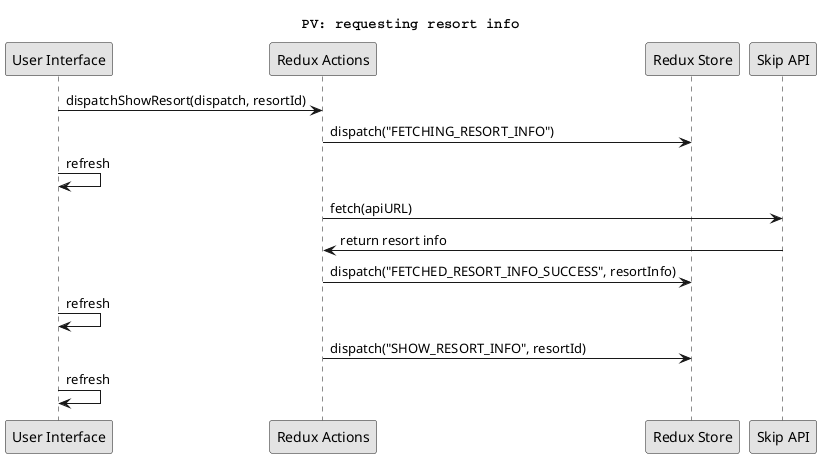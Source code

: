 @startuml
title PV: requesting resort info

participant "User Interface" as P1
participant "Redux Actions" as P2
participant "Redux Store" as P3
participant "Skip API" as P4



P1 -> P2: dispatchShowResort(dispatch, resortId)
P2 -> P3: dispatch("FETCHING_RESORT_INFO")
P1 -> P1: refresh
P2 -> P4: fetch(apiURL)
P4 -> P2: return resort info
P2 -> P3: dispatch("FETCHED_RESORT_INFO_SUCCESS", resortInfo)
P1 -> P1: refresh
P2 -> P3: dispatch("SHOW_RESORT_INFO", resortId)
P1 -> P1: refresh


skinparam monochrome true
skinparam shadowing false
skinparam defaultFontName Courier
@enduml
